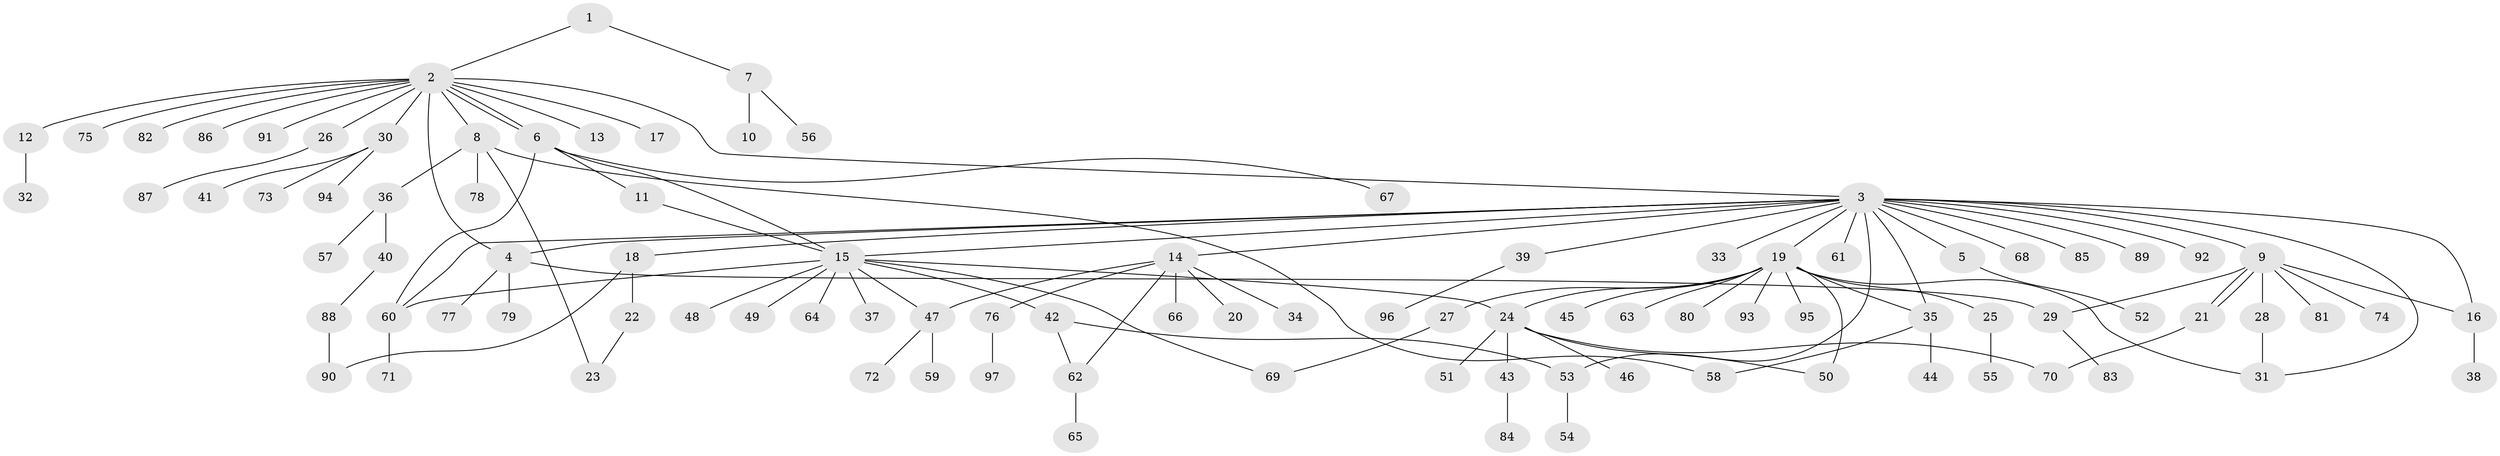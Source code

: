 // Generated by graph-tools (version 1.1) at 2025/35/03/09/25 02:35:46]
// undirected, 97 vertices, 118 edges
graph export_dot {
graph [start="1"]
  node [color=gray90,style=filled];
  1;
  2;
  3;
  4;
  5;
  6;
  7;
  8;
  9;
  10;
  11;
  12;
  13;
  14;
  15;
  16;
  17;
  18;
  19;
  20;
  21;
  22;
  23;
  24;
  25;
  26;
  27;
  28;
  29;
  30;
  31;
  32;
  33;
  34;
  35;
  36;
  37;
  38;
  39;
  40;
  41;
  42;
  43;
  44;
  45;
  46;
  47;
  48;
  49;
  50;
  51;
  52;
  53;
  54;
  55;
  56;
  57;
  58;
  59;
  60;
  61;
  62;
  63;
  64;
  65;
  66;
  67;
  68;
  69;
  70;
  71;
  72;
  73;
  74;
  75;
  76;
  77;
  78;
  79;
  80;
  81;
  82;
  83;
  84;
  85;
  86;
  87;
  88;
  89;
  90;
  91;
  92;
  93;
  94;
  95;
  96;
  97;
  1 -- 2;
  1 -- 7;
  2 -- 3;
  2 -- 4;
  2 -- 6;
  2 -- 6;
  2 -- 8;
  2 -- 12;
  2 -- 13;
  2 -- 17;
  2 -- 26;
  2 -- 30;
  2 -- 75;
  2 -- 82;
  2 -- 86;
  2 -- 91;
  3 -- 4;
  3 -- 5;
  3 -- 9;
  3 -- 14;
  3 -- 15;
  3 -- 16;
  3 -- 18;
  3 -- 19;
  3 -- 31;
  3 -- 33;
  3 -- 35;
  3 -- 39;
  3 -- 53;
  3 -- 60;
  3 -- 61;
  3 -- 68;
  3 -- 85;
  3 -- 89;
  3 -- 92;
  4 -- 29;
  4 -- 77;
  4 -- 79;
  5 -- 52;
  6 -- 11;
  6 -- 15;
  6 -- 60;
  6 -- 67;
  7 -- 10;
  7 -- 56;
  8 -- 23;
  8 -- 36;
  8 -- 58;
  8 -- 78;
  9 -- 16;
  9 -- 21;
  9 -- 21;
  9 -- 28;
  9 -- 29;
  9 -- 74;
  9 -- 81;
  11 -- 15;
  12 -- 32;
  14 -- 20;
  14 -- 34;
  14 -- 47;
  14 -- 62;
  14 -- 66;
  14 -- 76;
  15 -- 24;
  15 -- 37;
  15 -- 42;
  15 -- 47;
  15 -- 48;
  15 -- 49;
  15 -- 60;
  15 -- 64;
  15 -- 69;
  16 -- 38;
  18 -- 22;
  18 -- 90;
  19 -- 24;
  19 -- 25;
  19 -- 27;
  19 -- 31;
  19 -- 35;
  19 -- 45;
  19 -- 50;
  19 -- 63;
  19 -- 80;
  19 -- 93;
  19 -- 95;
  21 -- 70;
  22 -- 23;
  24 -- 43;
  24 -- 46;
  24 -- 50;
  24 -- 51;
  24 -- 70;
  25 -- 55;
  26 -- 87;
  27 -- 69;
  28 -- 31;
  29 -- 83;
  30 -- 41;
  30 -- 73;
  30 -- 94;
  35 -- 44;
  35 -- 58;
  36 -- 40;
  36 -- 57;
  39 -- 96;
  40 -- 88;
  42 -- 53;
  42 -- 62;
  43 -- 84;
  47 -- 59;
  47 -- 72;
  53 -- 54;
  60 -- 71;
  62 -- 65;
  76 -- 97;
  88 -- 90;
}
